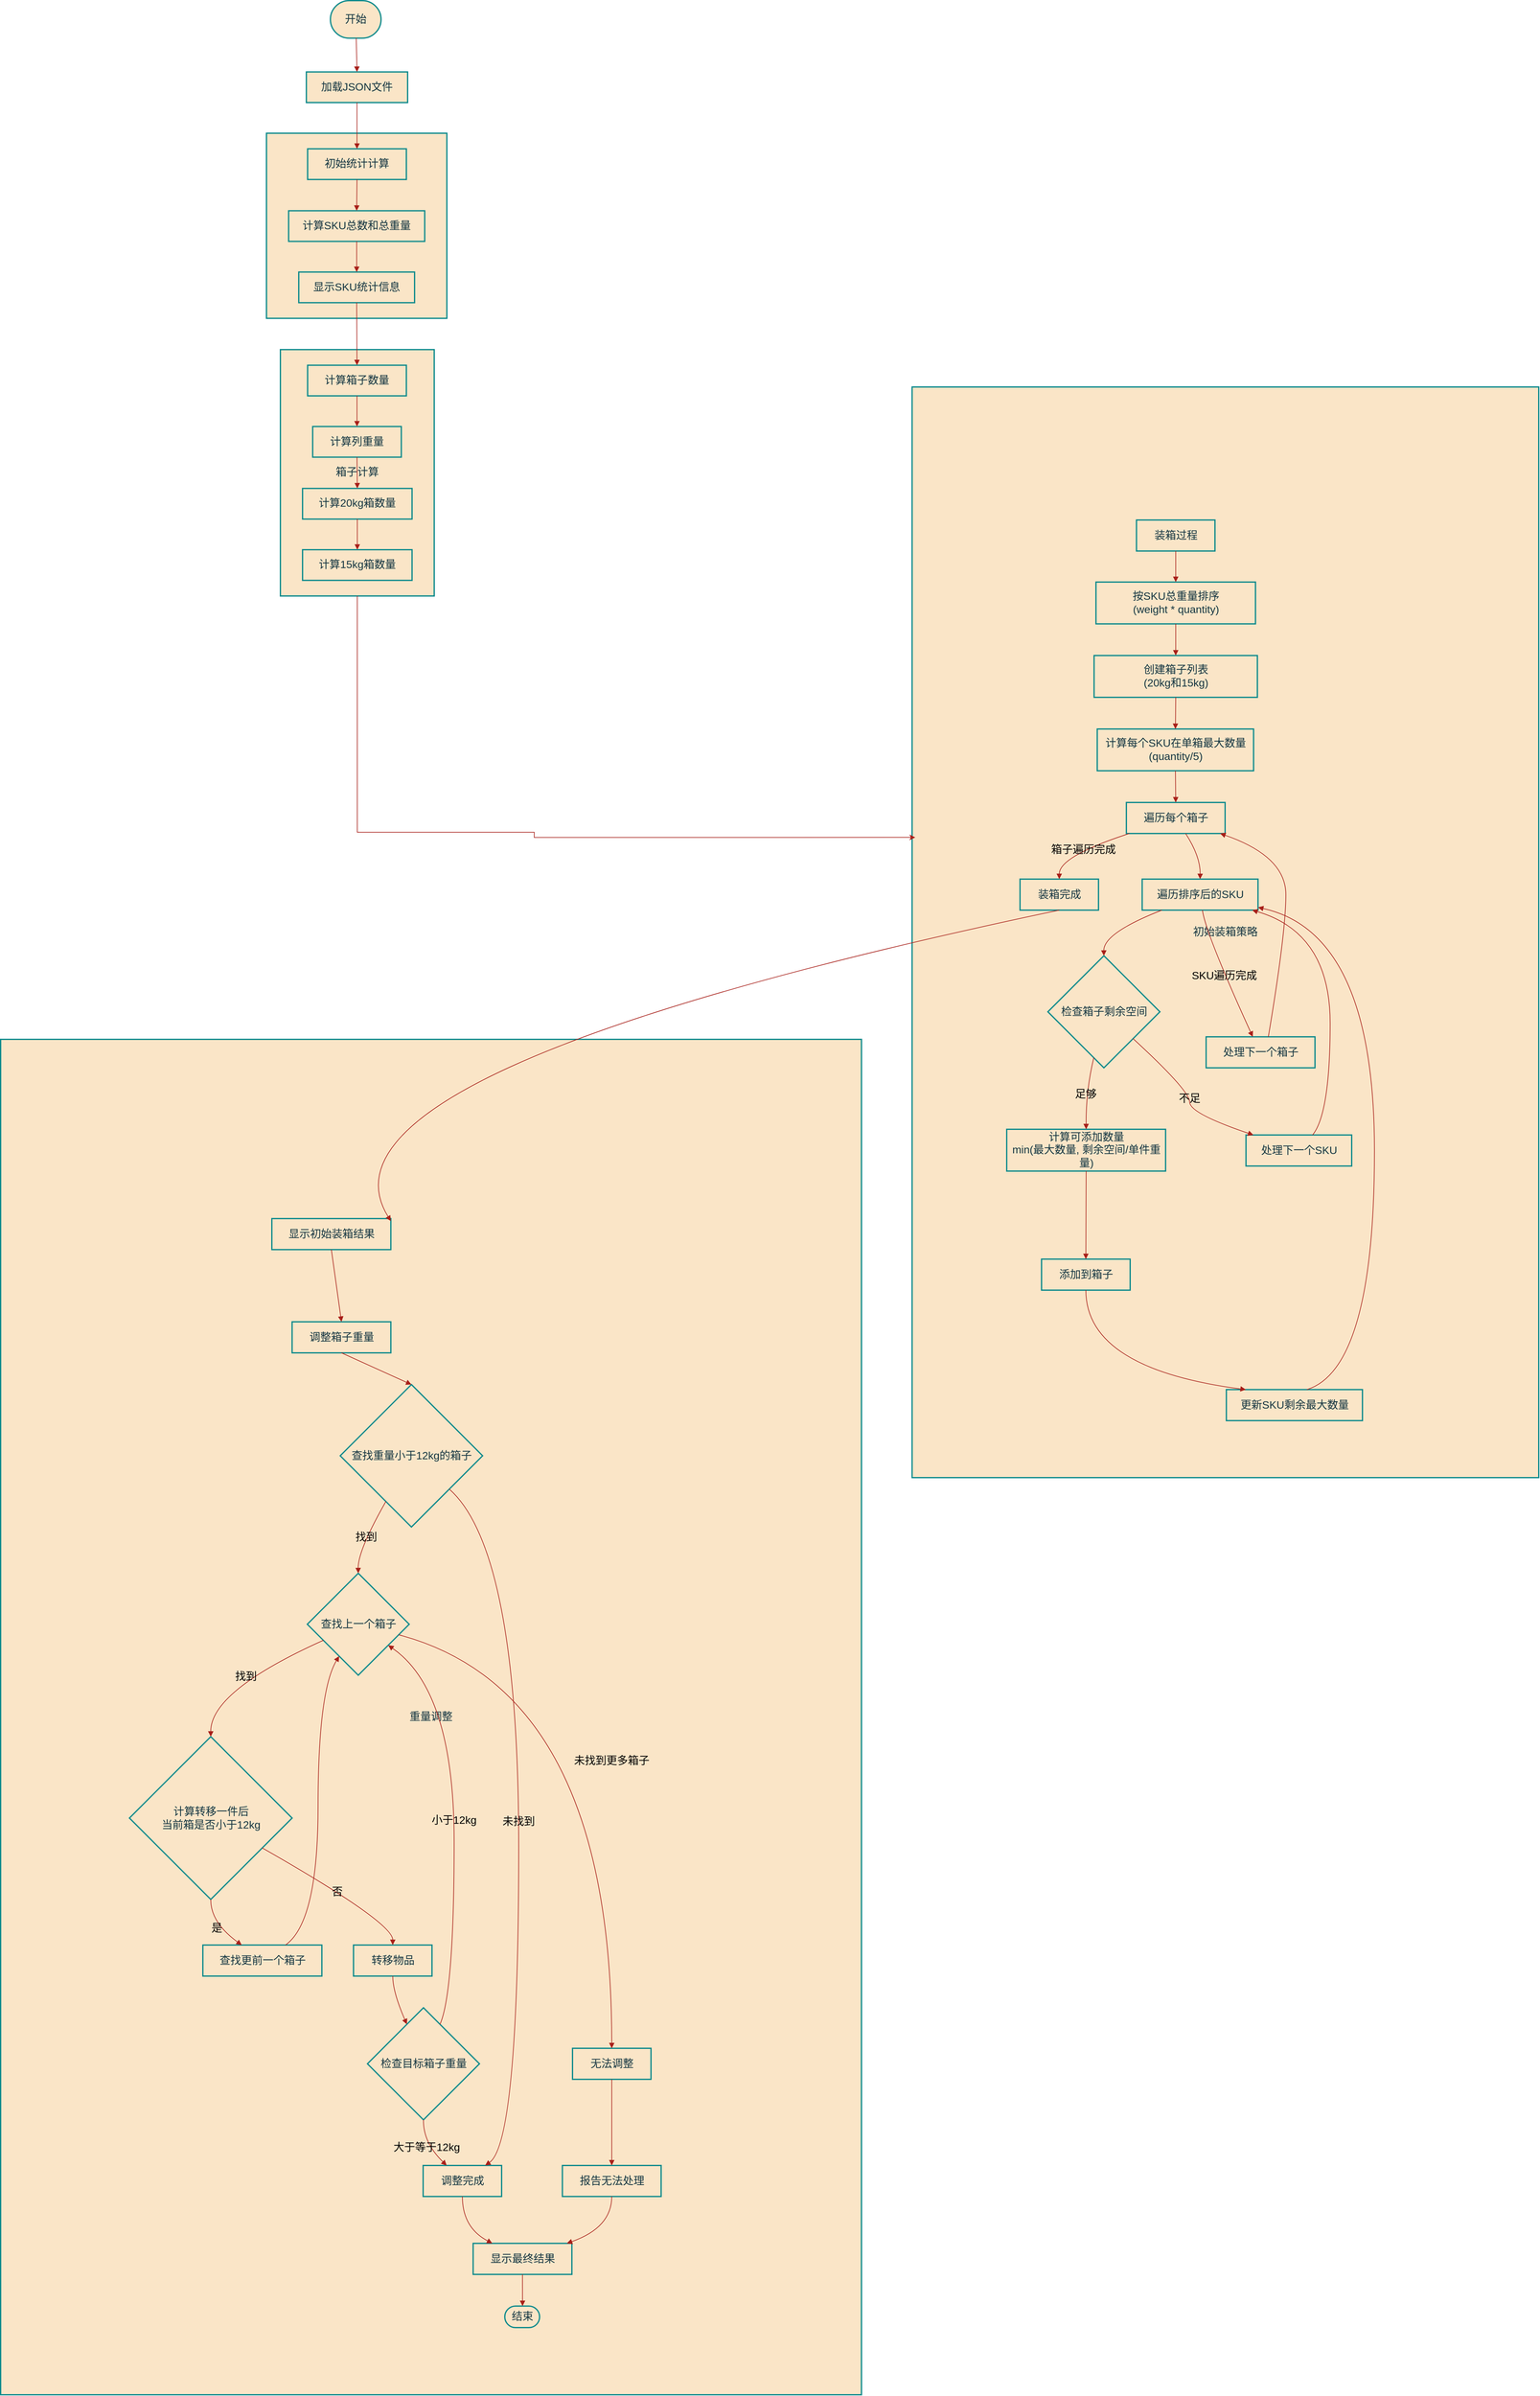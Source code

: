 <mxfile version="25.0.1">
  <diagram name="第 1 页" id="tLbl2kNh1v6Y95yXXDaV">
    <mxGraphModel dx="3771" dy="2082" grid="1" gridSize="10" guides="1" tooltips="1" connect="1" arrows="1" fold="1" page="1" pageScale="1" pageWidth="4681" pageHeight="3300" background="none" math="0" shadow="0">
      <root>
        <mxCell id="0" />
        <mxCell id="1" parent="0" />
        <mxCell id="KtuCpL_ik2cwwJxUorNb-275" value="重量调整" style="whiteSpace=wrap;strokeWidth=2;fillColor=#FAE5C7;strokeColor=#0F8B8D;fontSize=17;labelBackgroundColor=none;fontColor=#143642;" vertex="1" parent="1">
          <mxGeometry x="650" y="4880" width="1360" height="2140" as="geometry" />
        </mxCell>
        <mxCell id="KtuCpL_ik2cwwJxUorNb-301" value="显示初始装箱结果" style="whiteSpace=wrap;strokeWidth=2;fillColor=#FAE5C7;strokeColor=#0F8B8D;fontSize=17;labelBackgroundColor=none;fontColor=#143642;" vertex="1" parent="1">
          <mxGeometry x="1078.5" y="5163" width="188" height="49" as="geometry" />
        </mxCell>
        <mxCell id="KtuCpL_ik2cwwJxUorNb-302" value="调整箱子重量" style="whiteSpace=wrap;strokeWidth=2;fillColor=#FAE5C7;strokeColor=#0F8B8D;fontSize=17;labelBackgroundColor=none;fontColor=#143642;" vertex="1" parent="1">
          <mxGeometry x="1110.5" y="5326" width="156" height="49" as="geometry" />
        </mxCell>
        <mxCell id="KtuCpL_ik2cwwJxUorNb-303" value="查找重量小于12kg的箱子" style="rhombus;strokeWidth=2;whiteSpace=wrap;fillColor=#FAE5C7;strokeColor=#0F8B8D;fontSize=17;labelBackgroundColor=none;fontColor=#143642;" vertex="1" parent="1">
          <mxGeometry x="1186.5" y="5425" width="225" height="225" as="geometry" />
        </mxCell>
        <mxCell id="KtuCpL_ik2cwwJxUorNb-304" value="查找上一个箱子" style="rhombus;strokeWidth=2;whiteSpace=wrap;fillColor=#FAE5C7;strokeColor=#0F8B8D;fontSize=17;labelBackgroundColor=none;fontColor=#143642;" vertex="1" parent="1">
          <mxGeometry x="1134.5" y="5723" width="161" height="161" as="geometry" />
        </mxCell>
        <mxCell id="KtuCpL_ik2cwwJxUorNb-305" value="计算转移一件后&#xa;当前箱是否小于12kg" style="rhombus;strokeWidth=2;whiteSpace=wrap;fillColor=#FAE5C7;strokeColor=#0F8B8D;fontSize=17;labelBackgroundColor=none;fontColor=#143642;" vertex="1" parent="1">
          <mxGeometry x="853.5" y="5981" width="257" height="257" as="geometry" />
        </mxCell>
        <mxCell id="KtuCpL_ik2cwwJxUorNb-306" value="查找更前一个箱子" style="whiteSpace=wrap;strokeWidth=2;fillColor=#FAE5C7;strokeColor=#0F8B8D;fontSize=17;labelBackgroundColor=none;fontColor=#143642;" vertex="1" parent="1">
          <mxGeometry x="969.5" y="6310" width="188" height="49" as="geometry" />
        </mxCell>
        <mxCell id="KtuCpL_ik2cwwJxUorNb-307" value="转移物品" style="whiteSpace=wrap;strokeWidth=2;fillColor=#FAE5C7;strokeColor=#0F8B8D;fontSize=17;labelBackgroundColor=none;fontColor=#143642;" vertex="1" parent="1">
          <mxGeometry x="1207.5" y="6310" width="124" height="49" as="geometry" />
        </mxCell>
        <mxCell id="KtuCpL_ik2cwwJxUorNb-308" value="检查目标箱子重量" style="rhombus;strokeWidth=2;whiteSpace=wrap;fillColor=#FAE5C7;strokeColor=#0F8B8D;fontSize=17;labelBackgroundColor=none;fontColor=#143642;" vertex="1" parent="1">
          <mxGeometry x="1229.5" y="6409" width="177" height="177" as="geometry" />
        </mxCell>
        <mxCell id="KtuCpL_ik2cwwJxUorNb-309" value="调整完成" style="whiteSpace=wrap;strokeWidth=2;fillColor=#FAE5C7;strokeColor=#0F8B8D;fontSize=17;labelBackgroundColor=none;fontColor=#143642;" vertex="1" parent="1">
          <mxGeometry x="1317.5" y="6658" width="124" height="49" as="geometry" />
        </mxCell>
        <mxCell id="KtuCpL_ik2cwwJxUorNb-310" value="无法调整" style="whiteSpace=wrap;strokeWidth=2;fillColor=#FAE5C7;strokeColor=#0F8B8D;fontSize=17;labelBackgroundColor=none;fontColor=#143642;" vertex="1" parent="1">
          <mxGeometry x="1553.5" y="6473" width="124" height="49" as="geometry" />
        </mxCell>
        <mxCell id="KtuCpL_ik2cwwJxUorNb-311" value="报告无法处理" style="whiteSpace=wrap;strokeWidth=2;fillColor=#FAE5C7;strokeColor=#0F8B8D;fontSize=17;labelBackgroundColor=none;fontColor=#143642;" vertex="1" parent="1">
          <mxGeometry x="1537.5" y="6658" width="156" height="49" as="geometry" />
        </mxCell>
        <mxCell id="KtuCpL_ik2cwwJxUorNb-312" value="显示最终结果" style="whiteSpace=wrap;strokeWidth=2;fillColor=#FAE5C7;strokeColor=#0F8B8D;fontSize=17;labelBackgroundColor=none;fontColor=#143642;" vertex="1" parent="1">
          <mxGeometry x="1396.5" y="6781" width="156" height="49" as="geometry" />
        </mxCell>
        <mxCell id="KtuCpL_ik2cwwJxUorNb-313" value="结束" style="rounded=1;whiteSpace=wrap;arcSize=50;strokeWidth=2;fillColor=#FAE5C7;strokeColor=#0F8B8D;fontSize=17;labelBackgroundColor=none;fontColor=#143642;" vertex="1" parent="1">
          <mxGeometry x="1446.5" y="6880" width="55" height="34" as="geometry" />
        </mxCell>
        <mxCell id="KtuCpL_ik2cwwJxUorNb-339" value="" style="curved=1;startArrow=none;endArrow=block;exitX=0.5;exitY=1;entryX=0.5;entryY=0;rounded=0;fillColor=#FAE5C7;strokeColor=#A8201A;fontSize=17;labelBackgroundColor=none;fontColor=default;" edge="1" parent="1" source="KtuCpL_ik2cwwJxUorNb-301" target="KtuCpL_ik2cwwJxUorNb-302">
          <mxGeometry relative="1" as="geometry">
            <Array as="points" />
          </mxGeometry>
        </mxCell>
        <mxCell id="KtuCpL_ik2cwwJxUorNb-340" value="" style="curved=1;startArrow=none;endArrow=block;exitX=0.5;exitY=0.99;entryX=0.5;entryY=0;rounded=0;fillColor=#FAE5C7;strokeColor=#A8201A;fontSize=17;labelBackgroundColor=none;fontColor=default;" edge="1" parent="1" source="KtuCpL_ik2cwwJxUorNb-302" target="KtuCpL_ik2cwwJxUorNb-303">
          <mxGeometry relative="1" as="geometry">
            <Array as="points" />
          </mxGeometry>
        </mxCell>
        <mxCell id="KtuCpL_ik2cwwJxUorNb-341" value="找到" style="curved=1;startArrow=none;endArrow=block;exitX=0.22;exitY=1;entryX=0.5;entryY=0;rounded=0;fillColor=#FAE5C7;strokeColor=#A8201A;fontSize=17;labelBackgroundColor=none;fontColor=default;" edge="1" parent="1" source="KtuCpL_ik2cwwJxUorNb-303" target="KtuCpL_ik2cwwJxUorNb-304">
          <mxGeometry relative="1" as="geometry">
            <Array as="points">
              <mxPoint x="1214.5" y="5687" />
            </Array>
          </mxGeometry>
        </mxCell>
        <mxCell id="KtuCpL_ik2cwwJxUorNb-342" value="找到" style="curved=1;startArrow=none;endArrow=block;exitX=0;exitY=0.73;entryX=0.5;entryY=0;rounded=0;fillColor=#FAE5C7;strokeColor=#A8201A;fontSize=17;labelBackgroundColor=none;fontColor=default;" edge="1" parent="1" source="KtuCpL_ik2cwwJxUorNb-304" target="KtuCpL_ik2cwwJxUorNb-305">
          <mxGeometry relative="1" as="geometry">
            <Array as="points">
              <mxPoint x="981.5" y="5909" />
            </Array>
          </mxGeometry>
        </mxCell>
        <mxCell id="KtuCpL_ik2cwwJxUorNb-343" value="是" style="curved=1;startArrow=none;endArrow=block;exitX=0.5;exitY=1;entryX=0.33;entryY=0.01;rounded=0;fillColor=#FAE5C7;strokeColor=#A8201A;fontSize=17;labelBackgroundColor=none;fontColor=default;" edge="1" parent="1" source="KtuCpL_ik2cwwJxUorNb-305" target="KtuCpL_ik2cwwJxUorNb-306">
          <mxGeometry relative="1" as="geometry">
            <Array as="points">
              <mxPoint x="981.5" y="6274" />
            </Array>
          </mxGeometry>
        </mxCell>
        <mxCell id="KtuCpL_ik2cwwJxUorNb-344" value="" style="curved=1;startArrow=none;endArrow=block;exitX=0.69;exitY=0.01;entryX=0.2;entryY=1;rounded=0;fillColor=#FAE5C7;strokeColor=#A8201A;fontSize=17;labelBackgroundColor=none;fontColor=default;" edge="1" parent="1" source="KtuCpL_ik2cwwJxUorNb-306" target="KtuCpL_ik2cwwJxUorNb-304">
          <mxGeometry relative="1" as="geometry">
            <Array as="points">
              <mxPoint x="1151.5" y="6274" />
              <mxPoint x="1151.5" y="5909" />
            </Array>
          </mxGeometry>
        </mxCell>
        <mxCell id="KtuCpL_ik2cwwJxUorNb-345" value="否" style="curved=1;startArrow=none;endArrow=block;exitX=1;exitY=0.79;entryX=0.5;entryY=0.01;rounded=0;fillColor=#FAE5C7;strokeColor=#A8201A;fontSize=17;labelBackgroundColor=none;fontColor=default;" edge="1" parent="1" source="KtuCpL_ik2cwwJxUorNb-305" target="KtuCpL_ik2cwwJxUorNb-307">
          <mxGeometry relative="1" as="geometry">
            <Array as="points">
              <mxPoint x="1269.5" y="6274" />
            </Array>
          </mxGeometry>
        </mxCell>
        <mxCell id="KtuCpL_ik2cwwJxUorNb-346" value="" style="curved=1;startArrow=none;endArrow=block;exitX=0.5;exitY=1;entryX=0.29;entryY=0;rounded=0;fillColor=#FAE5C7;strokeColor=#A8201A;fontSize=17;labelBackgroundColor=none;fontColor=default;" edge="1" parent="1" source="KtuCpL_ik2cwwJxUorNb-307" target="KtuCpL_ik2cwwJxUorNb-308">
          <mxGeometry relative="1" as="geometry">
            <Array as="points">
              <mxPoint x="1269.5" y="6384" />
            </Array>
          </mxGeometry>
        </mxCell>
        <mxCell id="KtuCpL_ik2cwwJxUorNb-347" value="小于12kg" style="curved=1;startArrow=none;endArrow=block;exitX=0.71;exitY=0;entryX=1;entryY=0.85;rounded=0;fillColor=#FAE5C7;strokeColor=#A8201A;fontSize=17;labelBackgroundColor=none;fontColor=default;" edge="1" parent="1" source="KtuCpL_ik2cwwJxUorNb-308" target="KtuCpL_ik2cwwJxUorNb-304">
          <mxGeometry relative="1" as="geometry">
            <Array as="points">
              <mxPoint x="1366.5" y="6384" />
              <mxPoint x="1366.5" y="5909" />
            </Array>
          </mxGeometry>
        </mxCell>
        <mxCell id="KtuCpL_ik2cwwJxUorNb-348" value="大于等于12kg" style="curved=1;startArrow=none;endArrow=block;exitX=0.5;exitY=1;entryX=0.3;entryY=0;rounded=0;fillColor=#FAE5C7;strokeColor=#A8201A;fontSize=17;labelBackgroundColor=none;fontColor=default;" edge="1" parent="1" source="KtuCpL_ik2cwwJxUorNb-308" target="KtuCpL_ik2cwwJxUorNb-309">
          <mxGeometry relative="1" as="geometry">
            <Array as="points">
              <mxPoint x="1317.5" y="6622" />
            </Array>
          </mxGeometry>
        </mxCell>
        <mxCell id="KtuCpL_ik2cwwJxUorNb-349" value="未找到更多箱子" style="curved=1;startArrow=none;endArrow=block;exitX=1;exitY=0.63;entryX=0.5;entryY=0;rounded=0;fillColor=#FAE5C7;strokeColor=#A8201A;fontSize=17;labelBackgroundColor=none;fontColor=default;" edge="1" parent="1" source="KtuCpL_ik2cwwJxUorNb-304" target="KtuCpL_ik2cwwJxUorNb-310">
          <mxGeometry relative="1" as="geometry">
            <Array as="points">
              <mxPoint x="1615.5" y="5909" />
            </Array>
          </mxGeometry>
        </mxCell>
        <mxCell id="KtuCpL_ik2cwwJxUorNb-350" value="" style="curved=1;startArrow=none;endArrow=block;exitX=0.5;exitY=0.99;entryX=0.5;entryY=0;rounded=0;fillColor=#FAE5C7;strokeColor=#A8201A;fontSize=17;labelBackgroundColor=none;fontColor=default;" edge="1" parent="1" source="KtuCpL_ik2cwwJxUorNb-310" target="KtuCpL_ik2cwwJxUorNb-311">
          <mxGeometry relative="1" as="geometry">
            <Array as="points" />
          </mxGeometry>
        </mxCell>
        <mxCell id="KtuCpL_ik2cwwJxUorNb-351" value="未找到" style="curved=1;startArrow=none;endArrow=block;exitX=1;exitY=0.94;entryX=0.79;entryY=0;rounded=0;fillColor=#FAE5C7;strokeColor=#A8201A;fontSize=17;labelBackgroundColor=none;fontColor=default;" edge="1" parent="1" source="KtuCpL_ik2cwwJxUorNb-303" target="KtuCpL_ik2cwwJxUorNb-309">
          <mxGeometry relative="1" as="geometry">
            <Array as="points">
              <mxPoint x="1468.5" y="5687" />
              <mxPoint x="1468.5" y="6622" />
            </Array>
          </mxGeometry>
        </mxCell>
        <mxCell id="KtuCpL_ik2cwwJxUorNb-352" value="" style="curved=1;startArrow=none;endArrow=block;exitX=0.5;exitY=0.99;entryX=0.2;entryY=0.01;rounded=0;fillColor=#FAE5C7;strokeColor=#A8201A;fontSize=17;labelBackgroundColor=none;fontColor=default;" edge="1" parent="1" source="KtuCpL_ik2cwwJxUorNb-309" target="KtuCpL_ik2cwwJxUorNb-312">
          <mxGeometry relative="1" as="geometry">
            <Array as="points">
              <mxPoint x="1379.5" y="6756" />
            </Array>
          </mxGeometry>
        </mxCell>
        <mxCell id="KtuCpL_ik2cwwJxUorNb-353" value="" style="curved=1;startArrow=none;endArrow=block;exitX=0.5;exitY=0.99;entryX=0.94;entryY=0.01;rounded=0;fillColor=#FAE5C7;strokeColor=#A8201A;fontSize=17;labelBackgroundColor=none;fontColor=default;" edge="1" parent="1" source="KtuCpL_ik2cwwJxUorNb-311" target="KtuCpL_ik2cwwJxUorNb-312">
          <mxGeometry relative="1" as="geometry">
            <Array as="points">
              <mxPoint x="1615.5" y="6756" />
            </Array>
          </mxGeometry>
        </mxCell>
        <mxCell id="KtuCpL_ik2cwwJxUorNb-354" value="" style="curved=1;startArrow=none;endArrow=block;exitX=0.5;exitY=1;entryX=0.51;entryY=-0.01;rounded=0;fillColor=#FAE5C7;strokeColor=#A8201A;fontSize=17;labelBackgroundColor=none;fontColor=default;" edge="1" parent="1" source="KtuCpL_ik2cwwJxUorNb-312" target="KtuCpL_ik2cwwJxUorNb-313">
          <mxGeometry relative="1" as="geometry">
            <Array as="points" />
          </mxGeometry>
        </mxCell>
        <mxCell id="KtuCpL_ik2cwwJxUorNb-357" value="" style="group;labelBackgroundColor=none;fontColor=#143642;" vertex="1" connectable="0" parent="1">
          <mxGeometry x="1070" y="3240" width="285" height="940" as="geometry" />
        </mxCell>
        <mxCell id="KtuCpL_ik2cwwJxUorNb-277" value="箱子计算" style="whiteSpace=wrap;strokeWidth=2;fillColor=#FAE5C7;strokeColor=#0F8B8D;fontSize=17;labelBackgroundColor=none;fontColor=#143642;" vertex="1" parent="KtuCpL_ik2cwwJxUorNb-357">
          <mxGeometry x="22" y="550.966" width="243" height="389.034" as="geometry" />
        </mxCell>
        <mxCell id="KtuCpL_ik2cwwJxUorNb-278" value="初始统计" style="whiteSpace=wrap;strokeWidth=2;fillColor=#FAE5C7;strokeColor=#0F8B8D;fontSize=17;labelBackgroundColor=none;fontColor=#143642;" vertex="1" parent="KtuCpL_ik2cwwJxUorNb-357">
          <mxGeometry y="209.328" width="285" height="292.269" as="geometry" />
        </mxCell>
        <mxCell id="KtuCpL_ik2cwwJxUorNb-279" value="开始" style="rounded=1;whiteSpace=wrap;arcSize=50;strokeWidth=2;fillColor=#FAE5C7;strokeColor=#0F8B8D;fontSize=17;labelBackgroundColor=none;fontColor=#143642;" vertex="1" parent="KtuCpL_ik2cwwJxUorNb-357">
          <mxGeometry x="101" width="80" height="59.244" as="geometry" />
        </mxCell>
        <mxCell id="KtuCpL_ik2cwwJxUorNb-280" value="加载JSON文件" style="whiteSpace=wrap;strokeWidth=2;fillColor=#FAE5C7;strokeColor=#0F8B8D;fontSize=17;labelBackgroundColor=none;fontColor=#143642;" vertex="1" parent="KtuCpL_ik2cwwJxUorNb-357">
          <mxGeometry x="63" y="112.563" width="160" height="48.382" as="geometry" />
        </mxCell>
        <mxCell id="KtuCpL_ik2cwwJxUorNb-281" value="初始统计计算" style="whiteSpace=wrap;strokeWidth=2;fillColor=#FAE5C7;strokeColor=#0F8B8D;fontSize=17;labelBackgroundColor=none;fontColor=#143642;" vertex="1" parent="KtuCpL_ik2cwwJxUorNb-357">
          <mxGeometry x="65" y="234.013" width="156" height="48.382" as="geometry" />
        </mxCell>
        <mxCell id="KtuCpL_ik2cwwJxUorNb-282" value="计算SKU总数和总重量" style="whiteSpace=wrap;strokeWidth=2;fillColor=#FAE5C7;strokeColor=#0F8B8D;fontSize=17;labelBackgroundColor=none;fontColor=#143642;" vertex="1" parent="KtuCpL_ik2cwwJxUorNb-357">
          <mxGeometry x="35" y="331.765" width="215" height="48.382" as="geometry" />
        </mxCell>
        <mxCell id="KtuCpL_ik2cwwJxUorNb-283" value="显示SKU统计信息" style="whiteSpace=wrap;strokeWidth=2;fillColor=#FAE5C7;strokeColor=#0F8B8D;fontSize=17;labelBackgroundColor=none;fontColor=#143642;" vertex="1" parent="KtuCpL_ik2cwwJxUorNb-357">
          <mxGeometry x="51" y="428.529" width="183" height="48.382" as="geometry" />
        </mxCell>
        <mxCell id="KtuCpL_ik2cwwJxUorNb-284" value="计算箱子数量" style="whiteSpace=wrap;strokeWidth=2;fillColor=#FAE5C7;strokeColor=#0F8B8D;fontSize=17;labelBackgroundColor=none;fontColor=#143642;" vertex="1" parent="KtuCpL_ik2cwwJxUorNb-357">
          <mxGeometry x="65" y="575.651" width="156" height="48.382" as="geometry" />
        </mxCell>
        <mxCell id="KtuCpL_ik2cwwJxUorNb-285" value="计算列重量" style="whiteSpace=wrap;strokeWidth=2;fillColor=#FAE5C7;strokeColor=#0F8B8D;fontSize=17;labelBackgroundColor=none;fontColor=#143642;" vertex="1" parent="KtuCpL_ik2cwwJxUorNb-357">
          <mxGeometry x="73" y="672.416" width="140" height="48.382" as="geometry" />
        </mxCell>
        <mxCell id="KtuCpL_ik2cwwJxUorNb-286" value="计算20kg箱数量" style="whiteSpace=wrap;strokeWidth=2;fillColor=#FAE5C7;strokeColor=#0F8B8D;fontSize=17;labelBackgroundColor=none;fontColor=#143642;" vertex="1" parent="KtuCpL_ik2cwwJxUorNb-357">
          <mxGeometry x="57" y="770.168" width="173" height="48.382" as="geometry" />
        </mxCell>
        <mxCell id="KtuCpL_ik2cwwJxUorNb-287" value="计算15kg箱数量" style="whiteSpace=wrap;strokeWidth=2;fillColor=#FAE5C7;strokeColor=#0F8B8D;fontSize=17;labelBackgroundColor=none;fontColor=#143642;" vertex="1" parent="KtuCpL_ik2cwwJxUorNb-357">
          <mxGeometry x="57" y="866.933" width="173" height="48.382" as="geometry" />
        </mxCell>
        <mxCell id="KtuCpL_ik2cwwJxUorNb-314" value="" style="curved=1;startArrow=none;endArrow=block;exitX=0.51;exitY=0.99;entryX=0.5;entryY=-0.01;rounded=0;fillColor=#FAE5C7;strokeColor=#A8201A;fontSize=17;labelBackgroundColor=none;fontColor=default;" edge="1" parent="KtuCpL_ik2cwwJxUorNb-357" source="KtuCpL_ik2cwwJxUorNb-279" target="KtuCpL_ik2cwwJxUorNb-280">
          <mxGeometry relative="1" as="geometry">
            <Array as="points" />
          </mxGeometry>
        </mxCell>
        <mxCell id="KtuCpL_ik2cwwJxUorNb-315" value="" style="curved=1;startArrow=none;endArrow=block;exitX=0.5;exitY=0.98;entryX=0.5;entryY=0;rounded=0;fillColor=#FAE5C7;strokeColor=#A8201A;fontSize=17;labelBackgroundColor=none;fontColor=default;" edge="1" parent="KtuCpL_ik2cwwJxUorNb-357" source="KtuCpL_ik2cwwJxUorNb-280" target="KtuCpL_ik2cwwJxUorNb-281">
          <mxGeometry relative="1" as="geometry">
            <Array as="points" />
          </mxGeometry>
        </mxCell>
        <mxCell id="KtuCpL_ik2cwwJxUorNb-316" value="" style="curved=1;startArrow=none;endArrow=block;exitX=0.5;exitY=0.99;entryX=0.5;entryY=-0.01;rounded=0;fillColor=#FAE5C7;strokeColor=#A8201A;fontSize=17;labelBackgroundColor=none;fontColor=default;" edge="1" parent="KtuCpL_ik2cwwJxUorNb-357" source="KtuCpL_ik2cwwJxUorNb-281" target="KtuCpL_ik2cwwJxUorNb-282">
          <mxGeometry relative="1" as="geometry">
            <Array as="points" />
          </mxGeometry>
        </mxCell>
        <mxCell id="KtuCpL_ik2cwwJxUorNb-317" value="" style="curved=1;startArrow=none;endArrow=block;exitX=0.5;exitY=0.98;entryX=0.5;entryY=0;rounded=0;fillColor=#FAE5C7;strokeColor=#A8201A;fontSize=17;labelBackgroundColor=none;fontColor=default;" edge="1" parent="KtuCpL_ik2cwwJxUorNb-357" source="KtuCpL_ik2cwwJxUorNb-282" target="KtuCpL_ik2cwwJxUorNb-283">
          <mxGeometry relative="1" as="geometry">
            <Array as="points" />
          </mxGeometry>
        </mxCell>
        <mxCell id="KtuCpL_ik2cwwJxUorNb-318" value="" style="curved=1;startArrow=none;endArrow=block;exitX=0.5;exitY=0.99;entryX=0.5;entryY=-0.01;rounded=0;fillColor=#FAE5C7;strokeColor=#A8201A;fontSize=17;labelBackgroundColor=none;fontColor=default;" edge="1" parent="KtuCpL_ik2cwwJxUorNb-357" source="KtuCpL_ik2cwwJxUorNb-283" target="KtuCpL_ik2cwwJxUorNb-284">
          <mxGeometry relative="1" as="geometry">
            <Array as="points" />
          </mxGeometry>
        </mxCell>
        <mxCell id="KtuCpL_ik2cwwJxUorNb-319" value="" style="curved=1;startArrow=none;endArrow=block;exitX=0.5;exitY=0.98;entryX=0.5;entryY=0;rounded=0;fillColor=#FAE5C7;strokeColor=#A8201A;fontSize=17;labelBackgroundColor=none;fontColor=default;" edge="1" parent="KtuCpL_ik2cwwJxUorNb-357" source="KtuCpL_ik2cwwJxUorNb-284" target="KtuCpL_ik2cwwJxUorNb-285">
          <mxGeometry relative="1" as="geometry">
            <Array as="points" />
          </mxGeometry>
        </mxCell>
        <mxCell id="KtuCpL_ik2cwwJxUorNb-320" value="" style="curved=1;startArrow=none;endArrow=block;exitX=0.5;exitY=0.99;entryX=0.5;entryY=-0.01;rounded=0;fillColor=#FAE5C7;strokeColor=#A8201A;fontSize=17;labelBackgroundColor=none;fontColor=default;" edge="1" parent="KtuCpL_ik2cwwJxUorNb-357" source="KtuCpL_ik2cwwJxUorNb-285" target="KtuCpL_ik2cwwJxUorNb-286">
          <mxGeometry relative="1" as="geometry">
            <Array as="points" />
          </mxGeometry>
        </mxCell>
        <mxCell id="KtuCpL_ik2cwwJxUorNb-321" value="" style="curved=1;startArrow=none;endArrow=block;exitX=0.5;exitY=0.98;entryX=0.5;entryY=0;rounded=0;fillColor=#FAE5C7;strokeColor=#A8201A;fontSize=17;labelBackgroundColor=none;fontColor=default;" edge="1" parent="KtuCpL_ik2cwwJxUorNb-357" source="KtuCpL_ik2cwwJxUorNb-286" target="KtuCpL_ik2cwwJxUorNb-287">
          <mxGeometry relative="1" as="geometry">
            <Array as="points" />
          </mxGeometry>
        </mxCell>
        <mxCell id="KtuCpL_ik2cwwJxUorNb-358" value="" style="group;labelBackgroundColor=none;fontColor=#143642;" vertex="1" connectable="0" parent="1">
          <mxGeometry x="1980" y="3870" width="990" height="1722" as="geometry" />
        </mxCell>
        <mxCell id="KtuCpL_ik2cwwJxUorNb-276" value="初始装箱策略" style="whiteSpace=wrap;strokeWidth=2;fillColor=#FAE5C7;strokeColor=#0F8B8D;fontSize=17;container=1;labelBackgroundColor=none;fontColor=#143642;" vertex="1" parent="KtuCpL_ik2cwwJxUorNb-358">
          <mxGeometry x="110" y="-20" width="990" height="1722" as="geometry" />
        </mxCell>
        <mxCell id="KtuCpL_ik2cwwJxUorNb-288" value="装箱过程" style="whiteSpace=wrap;strokeWidth=2;fillColor=#FAE5C7;strokeColor=#0F8B8D;fontSize=17;labelBackgroundColor=none;fontColor=#143642;" vertex="1" parent="KtuCpL_ik2cwwJxUorNb-358">
          <mxGeometry x="464.5" y="190" width="124" height="49" as="geometry" />
        </mxCell>
        <mxCell id="KtuCpL_ik2cwwJxUorNb-289" value="按SKU总重量排序&#xa;(weight * quantity)" style="whiteSpace=wrap;strokeWidth=2;fillColor=#FAE5C7;strokeColor=#0F8B8D;fontSize=17;labelBackgroundColor=none;fontColor=#143642;" vertex="1" parent="KtuCpL_ik2cwwJxUorNb-358">
          <mxGeometry x="400.5" y="288" width="252" height="66" as="geometry" />
        </mxCell>
        <mxCell id="KtuCpL_ik2cwwJxUorNb-290" value="创建箱子列表&#xa;(20kg和15kg)" style="whiteSpace=wrap;strokeWidth=2;fillColor=#FAE5C7;strokeColor=#0F8B8D;fontSize=17;labelBackgroundColor=none;fontColor=#143642;" vertex="1" parent="KtuCpL_ik2cwwJxUorNb-358">
          <mxGeometry x="397.5" y="404" width="258" height="66" as="geometry" />
        </mxCell>
        <mxCell id="KtuCpL_ik2cwwJxUorNb-291" value="计算每个SKU在单箱最大数量&#xa;(quantity/5)" style="whiteSpace=wrap;strokeWidth=2;fillColor=#FAE5C7;strokeColor=#0F8B8D;fontSize=17;labelBackgroundColor=none;fontColor=#143642;" vertex="1" parent="KtuCpL_ik2cwwJxUorNb-358">
          <mxGeometry x="402.5" y="520" width="247" height="66" as="geometry" />
        </mxCell>
        <mxCell id="KtuCpL_ik2cwwJxUorNb-292" value="遍历每个箱子" style="whiteSpace=wrap;strokeWidth=2;fillColor=#FAE5C7;strokeColor=#0F8B8D;fontSize=17;labelBackgroundColor=none;fontColor=#143642;" vertex="1" parent="KtuCpL_ik2cwwJxUorNb-358">
          <mxGeometry x="448.5" y="636" width="156" height="49" as="geometry" />
        </mxCell>
        <mxCell id="KtuCpL_ik2cwwJxUorNb-293" value="遍历排序后的SKU" style="whiteSpace=wrap;strokeWidth=2;fillColor=#FAE5C7;strokeColor=#0F8B8D;fontSize=17;labelBackgroundColor=none;fontColor=#143642;" vertex="1" parent="KtuCpL_ik2cwwJxUorNb-358">
          <mxGeometry x="473.5" y="757" width="183" height="49" as="geometry" />
        </mxCell>
        <mxCell id="KtuCpL_ik2cwwJxUorNb-294" value="检查箱子剩余空间" style="rhombus;strokeWidth=2;whiteSpace=wrap;fillColor=#FAE5C7;strokeColor=#0F8B8D;fontSize=17;labelBackgroundColor=none;fontColor=#143642;" vertex="1" parent="KtuCpL_ik2cwwJxUorNb-358">
          <mxGeometry x="324.5" y="878" width="177" height="177" as="geometry" />
        </mxCell>
        <mxCell id="KtuCpL_ik2cwwJxUorNb-295" value="计算可添加数量&#xa;min(最大数量, 剩余空间/单件重量)" style="whiteSpace=wrap;strokeWidth=2;fillColor=#FAE5C7;strokeColor=#0F8B8D;fontSize=17;labelBackgroundColor=none;fontColor=#143642;" vertex="1" parent="KtuCpL_ik2cwwJxUorNb-358">
          <mxGeometry x="259.5" y="1152" width="251" height="66" as="geometry" />
        </mxCell>
        <mxCell id="KtuCpL_ik2cwwJxUorNb-296" value="添加到箱子" style="whiteSpace=wrap;strokeWidth=2;fillColor=#FAE5C7;strokeColor=#0F8B8D;fontSize=17;labelBackgroundColor=none;fontColor=#143642;" vertex="1" parent="KtuCpL_ik2cwwJxUorNb-358">
          <mxGeometry x="314.5" y="1357" width="140" height="49" as="geometry" />
        </mxCell>
        <mxCell id="KtuCpL_ik2cwwJxUorNb-297" value="更新SKU剩余最大数量" style="whiteSpace=wrap;strokeWidth=2;fillColor=#FAE5C7;strokeColor=#0F8B8D;fontSize=17;labelBackgroundColor=none;fontColor=#143642;" vertex="1" parent="KtuCpL_ik2cwwJxUorNb-358">
          <mxGeometry x="606.5" y="1563" width="215" height="49" as="geometry" />
        </mxCell>
        <mxCell id="KtuCpL_ik2cwwJxUorNb-298" value="处理下一个SKU" style="whiteSpace=wrap;strokeWidth=2;fillColor=#FAE5C7;strokeColor=#0F8B8D;fontSize=17;labelBackgroundColor=none;fontColor=#143642;" vertex="1" parent="KtuCpL_ik2cwwJxUorNb-358">
          <mxGeometry x="637.5" y="1161" width="167" height="49" as="geometry" />
        </mxCell>
        <mxCell id="KtuCpL_ik2cwwJxUorNb-299" value="处理下一个箱子" style="whiteSpace=wrap;strokeWidth=2;fillColor=#FAE5C7;strokeColor=#0F8B8D;fontSize=17;labelBackgroundColor=none;fontColor=#143642;" vertex="1" parent="KtuCpL_ik2cwwJxUorNb-358">
          <mxGeometry x="574.5" y="1006" width="172" height="49" as="geometry" />
        </mxCell>
        <mxCell id="KtuCpL_ik2cwwJxUorNb-300" value="装箱完成" style="whiteSpace=wrap;strokeWidth=2;fillColor=#FAE5C7;strokeColor=#0F8B8D;fontSize=17;labelBackgroundColor=none;fontColor=#143642;" vertex="1" parent="KtuCpL_ik2cwwJxUorNb-358">
          <mxGeometry x="280.5" y="757" width="124" height="49" as="geometry" />
        </mxCell>
        <mxCell id="KtuCpL_ik2cwwJxUorNb-323" value="" style="curved=1;startArrow=none;endArrow=block;exitX=0.5;exitY=0.98;entryX=0.5;entryY=0;rounded=0;fillColor=#FAE5C7;strokeColor=#A8201A;fontSize=17;labelBackgroundColor=none;fontColor=default;" edge="1" parent="KtuCpL_ik2cwwJxUorNb-358" source="KtuCpL_ik2cwwJxUorNb-288" target="KtuCpL_ik2cwwJxUorNb-289">
          <mxGeometry relative="1" as="geometry">
            <Array as="points" />
          </mxGeometry>
        </mxCell>
        <mxCell id="KtuCpL_ik2cwwJxUorNb-324" value="" style="curved=1;startArrow=none;endArrow=block;exitX=0.5;exitY=1;entryX=0.5;entryY=0;rounded=0;fillColor=#FAE5C7;strokeColor=#A8201A;fontSize=17;labelBackgroundColor=none;fontColor=default;" edge="1" parent="KtuCpL_ik2cwwJxUorNb-358" source="KtuCpL_ik2cwwJxUorNb-289" target="KtuCpL_ik2cwwJxUorNb-290">
          <mxGeometry relative="1" as="geometry">
            <Array as="points" />
          </mxGeometry>
        </mxCell>
        <mxCell id="KtuCpL_ik2cwwJxUorNb-325" value="" style="curved=1;startArrow=none;endArrow=block;exitX=0.5;exitY=1;entryX=0.5;entryY=0;rounded=0;fillColor=#FAE5C7;strokeColor=#A8201A;fontSize=17;labelBackgroundColor=none;fontColor=default;" edge="1" parent="KtuCpL_ik2cwwJxUorNb-358" source="KtuCpL_ik2cwwJxUorNb-290" target="KtuCpL_ik2cwwJxUorNb-291">
          <mxGeometry relative="1" as="geometry">
            <Array as="points" />
          </mxGeometry>
        </mxCell>
        <mxCell id="KtuCpL_ik2cwwJxUorNb-326" value="" style="curved=1;startArrow=none;endArrow=block;exitX=0.5;exitY=1;entryX=0.5;entryY=0.01;rounded=0;fillColor=#FAE5C7;strokeColor=#A8201A;fontSize=17;labelBackgroundColor=none;fontColor=default;" edge="1" parent="KtuCpL_ik2cwwJxUorNb-358" source="KtuCpL_ik2cwwJxUorNb-291" target="KtuCpL_ik2cwwJxUorNb-292">
          <mxGeometry relative="1" as="geometry">
            <Array as="points" />
          </mxGeometry>
        </mxCell>
        <mxCell id="KtuCpL_ik2cwwJxUorNb-327" value="" style="curved=1;startArrow=none;endArrow=block;exitX=0.6;exitY=1;entryX=0.5;entryY=0.01;rounded=0;fillColor=#FAE5C7;strokeColor=#A8201A;fontSize=17;labelBackgroundColor=none;fontColor=default;" edge="1" parent="KtuCpL_ik2cwwJxUorNb-358" source="KtuCpL_ik2cwwJxUorNb-292" target="KtuCpL_ik2cwwJxUorNb-293">
          <mxGeometry relative="1" as="geometry">
            <Array as="points">
              <mxPoint x="565.5" y="721" />
            </Array>
          </mxGeometry>
        </mxCell>
        <mxCell id="KtuCpL_ik2cwwJxUorNb-328" value="" style="curved=1;startArrow=none;endArrow=block;exitX=0.17;exitY=1;entryX=0.5;entryY=0;rounded=0;fillColor=#FAE5C7;strokeColor=#A8201A;fontSize=17;labelBackgroundColor=none;fontColor=default;" edge="1" parent="KtuCpL_ik2cwwJxUorNb-358" source="KtuCpL_ik2cwwJxUorNb-293" target="KtuCpL_ik2cwwJxUorNb-294">
          <mxGeometry relative="1" as="geometry">
            <Array as="points">
              <mxPoint x="412.5" y="842" />
            </Array>
          </mxGeometry>
        </mxCell>
        <mxCell id="KtuCpL_ik2cwwJxUorNb-329" value="足够" style="curved=1;startArrow=none;endArrow=block;exitX=0.39;exitY=1;entryX=0.5;entryY=0;rounded=0;fillColor=#FAE5C7;strokeColor=#A8201A;fontSize=17;labelBackgroundColor=none;fontColor=default;" edge="1" parent="KtuCpL_ik2cwwJxUorNb-358" source="KtuCpL_ik2cwwJxUorNb-294" target="KtuCpL_ik2cwwJxUorNb-295">
          <mxGeometry relative="1" as="geometry">
            <Array as="points">
              <mxPoint x="384.5" y="1091" />
            </Array>
          </mxGeometry>
        </mxCell>
        <mxCell id="KtuCpL_ik2cwwJxUorNb-330" value="" style="curved=1;startArrow=none;endArrow=block;exitX=0.5;exitY=1.01;entryX=0.5;entryY=0;rounded=0;fillColor=#FAE5C7;strokeColor=#A8201A;fontSize=17;labelBackgroundColor=none;fontColor=default;" edge="1" parent="KtuCpL_ik2cwwJxUorNb-358" source="KtuCpL_ik2cwwJxUorNb-295" target="KtuCpL_ik2cwwJxUorNb-296">
          <mxGeometry relative="1" as="geometry">
            <Array as="points" />
          </mxGeometry>
        </mxCell>
        <mxCell id="KtuCpL_ik2cwwJxUorNb-331" value="" style="curved=1;startArrow=none;endArrow=block;exitX=0.5;exitY=0.99;entryX=0.15;entryY=0.01;rounded=0;fillColor=#FAE5C7;strokeColor=#A8201A;fontSize=17;labelBackgroundColor=none;fontColor=default;" edge="1" parent="KtuCpL_ik2cwwJxUorNb-358" source="KtuCpL_ik2cwwJxUorNb-296" target="KtuCpL_ik2cwwJxUorNb-297">
          <mxGeometry relative="1" as="geometry">
            <Array as="points">
              <mxPoint x="384.5" y="1530" />
            </Array>
          </mxGeometry>
        </mxCell>
        <mxCell id="KtuCpL_ik2cwwJxUorNb-332" value="" style="curved=1;startArrow=none;endArrow=block;exitX=0.59;exitY=0.01;entryX=1;entryY=0.91;rounded=0;fillColor=#FAE5C7;strokeColor=#A8201A;fontSize=17;labelBackgroundColor=none;fontColor=default;" edge="1" parent="KtuCpL_ik2cwwJxUorNb-358" source="KtuCpL_ik2cwwJxUorNb-297" target="KtuCpL_ik2cwwJxUorNb-293">
          <mxGeometry relative="1" as="geometry">
            <Array as="points">
              <mxPoint x="840.5" y="1530" />
              <mxPoint x="840.5" y="842" />
            </Array>
          </mxGeometry>
        </mxCell>
        <mxCell id="KtuCpL_ik2cwwJxUorNb-333" value="不足" style="curved=1;startArrow=none;endArrow=block;exitX=1;exitY=0.96;entryX=0.07;entryY=0;rounded=0;fillColor=#FAE5C7;strokeColor=#A8201A;fontSize=17;labelBackgroundColor=none;fontColor=default;" edge="1" parent="KtuCpL_ik2cwwJxUorNb-358" source="KtuCpL_ik2cwwJxUorNb-294" target="KtuCpL_ik2cwwJxUorNb-298">
          <mxGeometry relative="1" as="geometry">
            <Array as="points">
              <mxPoint x="548.5" y="1091" />
              <mxPoint x="548.5" y="1127" />
            </Array>
          </mxGeometry>
        </mxCell>
        <mxCell id="KtuCpL_ik2cwwJxUorNb-334" value="" style="curved=1;startArrow=none;endArrow=block;exitX=0.63;exitY=0;entryX=0.95;entryY=1;rounded=0;fillColor=#FAE5C7;strokeColor=#A8201A;fontSize=17;labelBackgroundColor=none;fontColor=default;" edge="1" parent="KtuCpL_ik2cwwJxUorNb-358" source="KtuCpL_ik2cwwJxUorNb-298" target="KtuCpL_ik2cwwJxUorNb-293">
          <mxGeometry relative="1" as="geometry">
            <Array as="points">
              <mxPoint x="770.5" y="1127" />
              <mxPoint x="770.5" y="842" />
            </Array>
          </mxGeometry>
        </mxCell>
        <mxCell id="KtuCpL_ik2cwwJxUorNb-335" value="SKU遍历完成" style="curved=1;startArrow=none;endArrow=block;exitX=0.52;exitY=1;entryX=0.43;entryY=0.01;rounded=0;fillColor=#FAE5C7;strokeColor=#A8201A;fontSize=17;labelBackgroundColor=none;fontColor=default;" edge="1" parent="KtuCpL_ik2cwwJxUorNb-358" source="KtuCpL_ik2cwwJxUorNb-293" target="KtuCpL_ik2cwwJxUorNb-299">
          <mxGeometry relative="1" as="geometry">
            <Array as="points">
              <mxPoint x="573.5" y="842" />
            </Array>
          </mxGeometry>
        </mxCell>
        <mxCell id="KtuCpL_ik2cwwJxUorNb-336" value="" style="curved=1;startArrow=none;endArrow=block;exitX=0.57;exitY=0.01;entryX=0.95;entryY=1;rounded=0;fillColor=#FAE5C7;strokeColor=#A8201A;fontSize=17;labelBackgroundColor=none;fontColor=default;" edge="1" parent="KtuCpL_ik2cwwJxUorNb-358" source="KtuCpL_ik2cwwJxUorNb-299" target="KtuCpL_ik2cwwJxUorNb-292">
          <mxGeometry relative="1" as="geometry">
            <Array as="points">
              <mxPoint x="700.5" y="842" />
              <mxPoint x="700.5" y="721" />
            </Array>
          </mxGeometry>
        </mxCell>
        <mxCell id="KtuCpL_ik2cwwJxUorNb-337" value="箱子遍历完成" style="curved=1;startArrow=none;endArrow=block;exitX=0.03;exitY=1;entryX=0.5;entryY=0.01;rounded=0;fillColor=#FAE5C7;strokeColor=#A8201A;fontSize=17;labelBackgroundColor=none;fontColor=default;" edge="1" parent="KtuCpL_ik2cwwJxUorNb-358" source="KtuCpL_ik2cwwJxUorNb-292" target="KtuCpL_ik2cwwJxUorNb-300">
          <mxGeometry relative="1" as="geometry">
            <Array as="points">
              <mxPoint x="342.5" y="721" />
            </Array>
          </mxGeometry>
        </mxCell>
        <mxCell id="KtuCpL_ik2cwwJxUorNb-361" style="edgeStyle=orthogonalEdgeStyle;rounded=0;orthogonalLoop=1;jettySize=auto;html=1;entryX=0.005;entryY=0.413;entryDx=0;entryDy=0;entryPerimeter=0;labelBackgroundColor=none;strokeColor=#A8201A;fontColor=default;" edge="1" parent="1" source="KtuCpL_ik2cwwJxUorNb-277" target="KtuCpL_ik2cwwJxUorNb-276">
          <mxGeometry relative="1" as="geometry">
            <Array as="points">
              <mxPoint x="1493" y="4553" />
              <mxPoint x="1493" y="4561" />
            </Array>
          </mxGeometry>
        </mxCell>
        <mxCell id="KtuCpL_ik2cwwJxUorNb-338" value="" style="curved=1;startArrow=none;endArrow=block;exitX=0.5;exitY=1;entryX=1;entryY=0.08;rounded=0;fillColor=#FAE5C7;strokeColor=#A8201A;fontSize=17;labelBackgroundColor=none;fontColor=default;" edge="1" parent="1" source="KtuCpL_ik2cwwJxUorNb-300" target="KtuCpL_ik2cwwJxUorNb-301">
          <mxGeometry relative="1" as="geometry">
            <Array as="points">
              <mxPoint x="1118" y="4929" />
            </Array>
          </mxGeometry>
        </mxCell>
      </root>
    </mxGraphModel>
  </diagram>
</mxfile>
